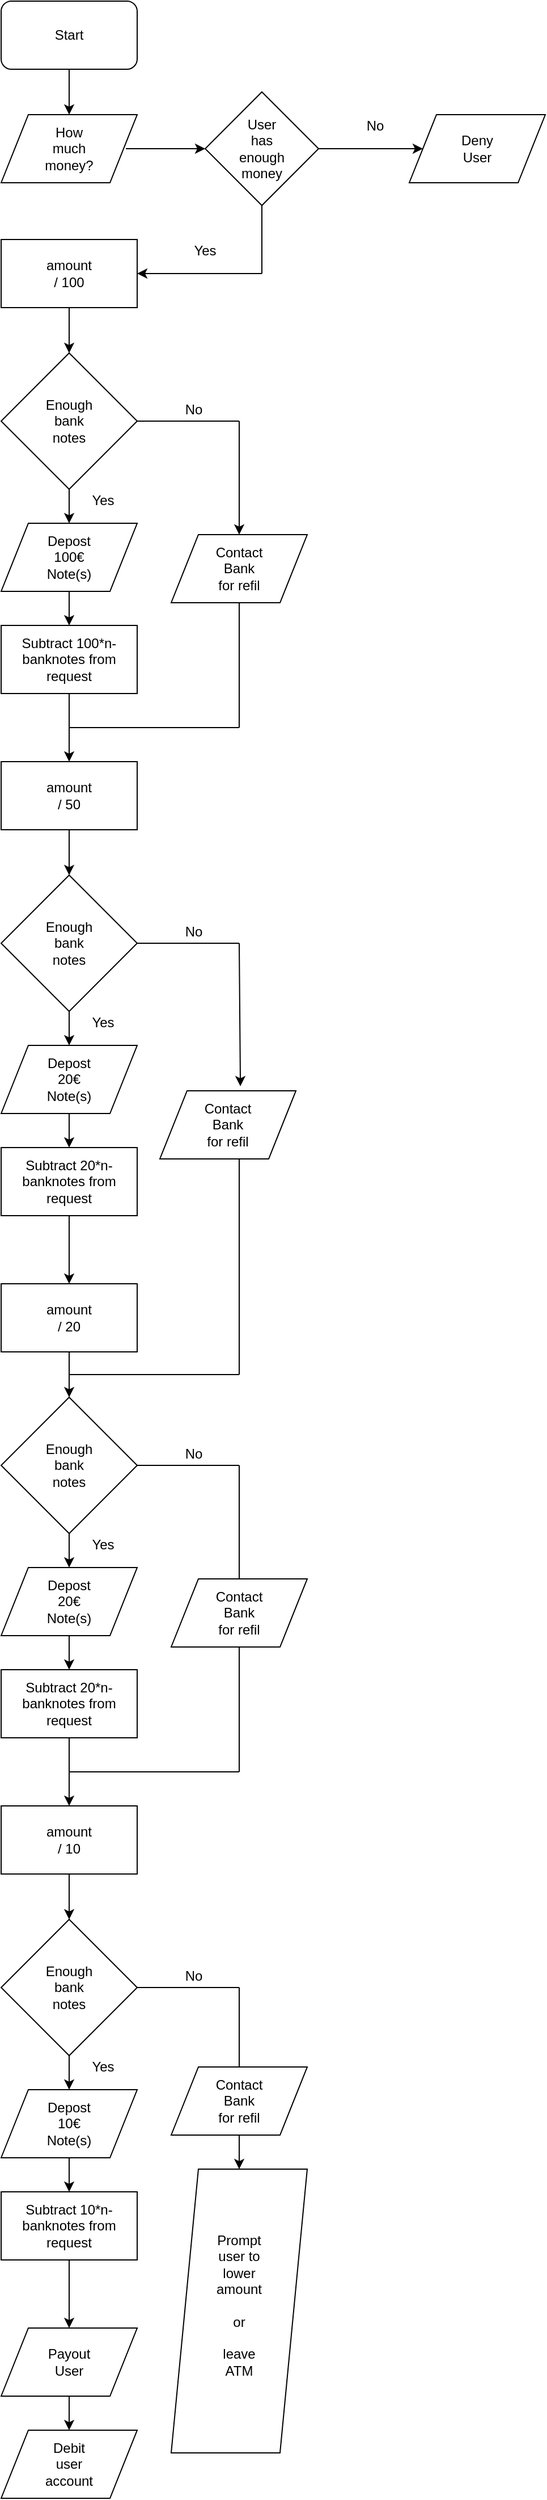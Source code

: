 <mxfile version="13.1.3" type="device"><diagram id="C5RBs43oDa-KdzZeNtuy" name="Page-1"><mxGraphModel dx="1422" dy="746" grid="1" gridSize="10" guides="1" tooltips="1" connect="1" arrows="1" fold="1" page="1" pageScale="1" pageWidth="827" pageHeight="1169" math="0" shadow="0"><root><mxCell id="WIyWlLk6GJQsqaUBKTNV-0"/><mxCell id="WIyWlLk6GJQsqaUBKTNV-1" parent="WIyWlLk6GJQsqaUBKTNV-0"/><mxCell id="HFtEZdZ-uVGJktcMZU5A-1" value="&lt;div&gt;Start&lt;/div&gt;" style="rounded=1;whiteSpace=wrap;html=1;" vertex="1" parent="WIyWlLk6GJQsqaUBKTNV-1"><mxGeometry x="60" y="20" width="120" height="60" as="geometry"/></mxCell><mxCell id="HFtEZdZ-uVGJktcMZU5A-2" value="" style="shape=parallelogram;perimeter=parallelogramPerimeter;whiteSpace=wrap;html=1;" vertex="1" parent="WIyWlLk6GJQsqaUBKTNV-1"><mxGeometry x="60" y="120" width="120" height="60" as="geometry"/></mxCell><mxCell id="HFtEZdZ-uVGJktcMZU5A-3" value="" style="endArrow=classic;html=1;entryX=0.5;entryY=0;entryDx=0;entryDy=0;" edge="1" parent="WIyWlLk6GJQsqaUBKTNV-1" target="HFtEZdZ-uVGJktcMZU5A-2"><mxGeometry width="50" height="50" relative="1" as="geometry"><mxPoint x="120" y="80" as="sourcePoint"/><mxPoint x="170" y="30" as="targetPoint"/></mxGeometry></mxCell><mxCell id="HFtEZdZ-uVGJktcMZU5A-4" value="How much money?" style="text;html=1;strokeColor=none;fillColor=none;align=center;verticalAlign=middle;whiteSpace=wrap;rounded=0;" vertex="1" parent="WIyWlLk6GJQsqaUBKTNV-1"><mxGeometry x="100" y="140" width="40" height="20" as="geometry"/></mxCell><mxCell id="HFtEZdZ-uVGJktcMZU5A-5" value="" style="rounded=0;whiteSpace=wrap;html=1;" vertex="1" parent="WIyWlLk6GJQsqaUBKTNV-1"><mxGeometry x="60" y="230" width="120" height="60" as="geometry"/></mxCell><mxCell id="HFtEZdZ-uVGJktcMZU5A-6" value="" style="endArrow=classic;html=1;" edge="1" parent="WIyWlLk6GJQsqaUBKTNV-1" target="HFtEZdZ-uVGJktcMZU5A-5"><mxGeometry width="50" height="50" relative="1" as="geometry"><mxPoint x="290" y="260" as="sourcePoint"/><mxPoint x="170" y="130" as="targetPoint"/></mxGeometry></mxCell><mxCell id="HFtEZdZ-uVGJktcMZU5A-7" value="amount / 100" style="text;html=1;strokeColor=none;fillColor=none;align=center;verticalAlign=middle;whiteSpace=wrap;rounded=0;" vertex="1" parent="WIyWlLk6GJQsqaUBKTNV-1"><mxGeometry x="100" y="250" width="40" height="20" as="geometry"/></mxCell><mxCell id="HFtEZdZ-uVGJktcMZU5A-8" value="" style="rhombus;whiteSpace=wrap;html=1;" vertex="1" parent="WIyWlLk6GJQsqaUBKTNV-1"><mxGeometry x="60" y="330" width="120" height="120" as="geometry"/></mxCell><mxCell id="HFtEZdZ-uVGJktcMZU5A-9" value="Enough bank notes" style="text;html=1;strokeColor=none;fillColor=none;align=center;verticalAlign=middle;whiteSpace=wrap;rounded=0;" vertex="1" parent="WIyWlLk6GJQsqaUBKTNV-1"><mxGeometry x="100" y="380" width="40" height="20" as="geometry"/></mxCell><mxCell id="HFtEZdZ-uVGJktcMZU5A-10" value="" style="endArrow=classic;html=1;entryX=0.5;entryY=0;entryDx=0;entryDy=0;" edge="1" parent="WIyWlLk6GJQsqaUBKTNV-1" target="HFtEZdZ-uVGJktcMZU5A-8"><mxGeometry width="50" height="50" relative="1" as="geometry"><mxPoint x="120" y="290" as="sourcePoint"/><mxPoint x="170" y="240" as="targetPoint"/></mxGeometry></mxCell><mxCell id="HFtEZdZ-uVGJktcMZU5A-11" value="" style="shape=parallelogram;perimeter=parallelogramPerimeter;whiteSpace=wrap;html=1;" vertex="1" parent="WIyWlLk6GJQsqaUBKTNV-1"><mxGeometry x="60" y="480" width="120" height="60" as="geometry"/></mxCell><mxCell id="HFtEZdZ-uVGJktcMZU5A-12" value="" style="endArrow=classic;html=1;entryX=0.5;entryY=0;entryDx=0;entryDy=0;" edge="1" parent="WIyWlLk6GJQsqaUBKTNV-1" target="HFtEZdZ-uVGJktcMZU5A-11"><mxGeometry width="50" height="50" relative="1" as="geometry"><mxPoint x="120" y="450" as="sourcePoint"/><mxPoint x="170" y="400" as="targetPoint"/></mxGeometry></mxCell><mxCell id="HFtEZdZ-uVGJktcMZU5A-13" value="&lt;div&gt;Depost&lt;/div&gt;&lt;div&gt;100€&lt;/div&gt;&lt;div&gt;Note(s)&lt;br&gt;&lt;/div&gt;" style="text;html=1;strokeColor=none;fillColor=none;align=center;verticalAlign=middle;whiteSpace=wrap;rounded=0;" vertex="1" parent="WIyWlLk6GJQsqaUBKTNV-1"><mxGeometry x="100" y="500" width="40" height="20" as="geometry"/></mxCell><mxCell id="HFtEZdZ-uVGJktcMZU5A-14" value="Yes" style="text;html=1;strokeColor=none;fillColor=none;align=center;verticalAlign=middle;whiteSpace=wrap;rounded=0;" vertex="1" parent="WIyWlLk6GJQsqaUBKTNV-1"><mxGeometry x="130" y="450" width="40" height="20" as="geometry"/></mxCell><mxCell id="HFtEZdZ-uVGJktcMZU5A-25" value="" style="endArrow=none;html=1;" edge="1" parent="WIyWlLk6GJQsqaUBKTNV-1"><mxGeometry width="50" height="50" relative="1" as="geometry"><mxPoint x="180" y="390" as="sourcePoint"/><mxPoint x="270" y="390" as="targetPoint"/></mxGeometry></mxCell><mxCell id="HFtEZdZ-uVGJktcMZU5A-26" value="No" style="text;html=1;strokeColor=none;fillColor=none;align=center;verticalAlign=middle;whiteSpace=wrap;rounded=0;" vertex="1" parent="WIyWlLk6GJQsqaUBKTNV-1"><mxGeometry x="210" y="370" width="40" height="20" as="geometry"/></mxCell><mxCell id="HFtEZdZ-uVGJktcMZU5A-27" value="Subtract 100*n-banknotes from request" style="rounded=0;whiteSpace=wrap;html=1;" vertex="1" parent="WIyWlLk6GJQsqaUBKTNV-1"><mxGeometry x="60" y="570" width="120" height="60" as="geometry"/></mxCell><mxCell id="HFtEZdZ-uVGJktcMZU5A-28" value="" style="endArrow=classic;html=1;entryX=0.5;entryY=0;entryDx=0;entryDy=0;" edge="1" parent="WIyWlLk6GJQsqaUBKTNV-1" target="HFtEZdZ-uVGJktcMZU5A-27"><mxGeometry width="50" height="50" relative="1" as="geometry"><mxPoint x="120" y="540" as="sourcePoint"/><mxPoint x="170" y="490" as="targetPoint"/></mxGeometry></mxCell><mxCell id="HFtEZdZ-uVGJktcMZU5A-30" value="" style="endArrow=classic;html=1;" edge="1" parent="WIyWlLk6GJQsqaUBKTNV-1"><mxGeometry width="50" height="50" relative="1" as="geometry"><mxPoint x="120" y="630" as="sourcePoint"/><mxPoint x="120" y="690" as="targetPoint"/></mxGeometry></mxCell><mxCell id="HFtEZdZ-uVGJktcMZU5A-31" value="" style="rounded=0;whiteSpace=wrap;html=1;" vertex="1" parent="WIyWlLk6GJQsqaUBKTNV-1"><mxGeometry x="60" y="690" width="120" height="60" as="geometry"/></mxCell><mxCell id="HFtEZdZ-uVGJktcMZU5A-32" value="amount / 50" style="text;html=1;strokeColor=none;fillColor=none;align=center;verticalAlign=middle;whiteSpace=wrap;rounded=0;" vertex="1" parent="WIyWlLk6GJQsqaUBKTNV-1"><mxGeometry x="100" y="710" width="40" height="20" as="geometry"/></mxCell><mxCell id="HFtEZdZ-uVGJktcMZU5A-33" value="" style="rhombus;whiteSpace=wrap;html=1;" vertex="1" parent="WIyWlLk6GJQsqaUBKTNV-1"><mxGeometry x="60" y="790" width="120" height="120" as="geometry"/></mxCell><mxCell id="HFtEZdZ-uVGJktcMZU5A-34" value="Enough bank notes" style="text;html=1;strokeColor=none;fillColor=none;align=center;verticalAlign=middle;whiteSpace=wrap;rounded=0;" vertex="1" parent="WIyWlLk6GJQsqaUBKTNV-1"><mxGeometry x="100" y="840" width="40" height="20" as="geometry"/></mxCell><mxCell id="HFtEZdZ-uVGJktcMZU5A-35" value="" style="endArrow=classic;html=1;entryX=0.5;entryY=0;entryDx=0;entryDy=0;" edge="1" parent="WIyWlLk6GJQsqaUBKTNV-1" target="HFtEZdZ-uVGJktcMZU5A-33"><mxGeometry width="50" height="50" relative="1" as="geometry"><mxPoint x="120" y="750" as="sourcePoint"/><mxPoint x="170" y="700" as="targetPoint"/></mxGeometry></mxCell><mxCell id="HFtEZdZ-uVGJktcMZU5A-36" value="" style="shape=parallelogram;perimeter=parallelogramPerimeter;whiteSpace=wrap;html=1;" vertex="1" parent="WIyWlLk6GJQsqaUBKTNV-1"><mxGeometry x="60" y="940" width="120" height="60" as="geometry"/></mxCell><mxCell id="HFtEZdZ-uVGJktcMZU5A-37" value="" style="endArrow=classic;html=1;entryX=0.5;entryY=0;entryDx=0;entryDy=0;" edge="1" parent="WIyWlLk6GJQsqaUBKTNV-1" target="HFtEZdZ-uVGJktcMZU5A-36"><mxGeometry width="50" height="50" relative="1" as="geometry"><mxPoint x="120" y="910" as="sourcePoint"/><mxPoint x="170" y="860" as="targetPoint"/></mxGeometry></mxCell><mxCell id="HFtEZdZ-uVGJktcMZU5A-38" value="&lt;div&gt;Depost&lt;/div&gt;&lt;div&gt;20€&lt;/div&gt;&lt;div&gt;Note(s)&lt;br&gt;&lt;/div&gt;" style="text;html=1;strokeColor=none;fillColor=none;align=center;verticalAlign=middle;whiteSpace=wrap;rounded=0;" vertex="1" parent="WIyWlLk6GJQsqaUBKTNV-1"><mxGeometry x="100" y="960" width="40" height="20" as="geometry"/></mxCell><mxCell id="HFtEZdZ-uVGJktcMZU5A-39" value="Yes" style="text;html=1;strokeColor=none;fillColor=none;align=center;verticalAlign=middle;whiteSpace=wrap;rounded=0;" vertex="1" parent="WIyWlLk6GJQsqaUBKTNV-1"><mxGeometry x="130" y="910" width="40" height="20" as="geometry"/></mxCell><mxCell id="HFtEZdZ-uVGJktcMZU5A-40" value="" style="endArrow=none;html=1;" edge="1" parent="WIyWlLk6GJQsqaUBKTNV-1"><mxGeometry width="50" height="50" relative="1" as="geometry"><mxPoint x="180" y="850" as="sourcePoint"/><mxPoint x="270" y="850" as="targetPoint"/></mxGeometry></mxCell><mxCell id="HFtEZdZ-uVGJktcMZU5A-41" value="No" style="text;html=1;strokeColor=none;fillColor=none;align=center;verticalAlign=middle;whiteSpace=wrap;rounded=0;" vertex="1" parent="WIyWlLk6GJQsqaUBKTNV-1"><mxGeometry x="210" y="830" width="40" height="20" as="geometry"/></mxCell><mxCell id="HFtEZdZ-uVGJktcMZU5A-42" value="Subtract 20*n-banknotes from request" style="rounded=0;whiteSpace=wrap;html=1;" vertex="1" parent="WIyWlLk6GJQsqaUBKTNV-1"><mxGeometry x="60" y="1030" width="120" height="60" as="geometry"/></mxCell><mxCell id="HFtEZdZ-uVGJktcMZU5A-43" value="" style="endArrow=classic;html=1;entryX=0.5;entryY=0;entryDx=0;entryDy=0;" edge="1" parent="WIyWlLk6GJQsqaUBKTNV-1" target="HFtEZdZ-uVGJktcMZU5A-42"><mxGeometry width="50" height="50" relative="1" as="geometry"><mxPoint x="120" y="1000" as="sourcePoint"/><mxPoint x="170" y="950" as="targetPoint"/></mxGeometry></mxCell><mxCell id="HFtEZdZ-uVGJktcMZU5A-45" value="" style="endArrow=classic;html=1;" edge="1" parent="WIyWlLk6GJQsqaUBKTNV-1"><mxGeometry width="50" height="50" relative="1" as="geometry"><mxPoint x="120" y="1090" as="sourcePoint"/><mxPoint x="120" y="1150" as="targetPoint"/></mxGeometry></mxCell><mxCell id="HFtEZdZ-uVGJktcMZU5A-47" value="" style="endArrow=none;html=1;" edge="1" parent="WIyWlLk6GJQsqaUBKTNV-1"><mxGeometry width="50" height="50" relative="1" as="geometry"><mxPoint x="120" y="660" as="sourcePoint"/><mxPoint x="270" y="660" as="targetPoint"/></mxGeometry></mxCell><mxCell id="HFtEZdZ-uVGJktcMZU5A-48" value="" style="rounded=0;whiteSpace=wrap;html=1;" vertex="1" parent="WIyWlLk6GJQsqaUBKTNV-1"><mxGeometry x="60" y="1150" width="120" height="60" as="geometry"/></mxCell><mxCell id="HFtEZdZ-uVGJktcMZU5A-49" value="amount / 20" style="text;html=1;strokeColor=none;fillColor=none;align=center;verticalAlign=middle;whiteSpace=wrap;rounded=0;" vertex="1" parent="WIyWlLk6GJQsqaUBKTNV-1"><mxGeometry x="100" y="1170" width="40" height="20" as="geometry"/></mxCell><mxCell id="HFtEZdZ-uVGJktcMZU5A-50" value="" style="rhombus;whiteSpace=wrap;html=1;" vertex="1" parent="WIyWlLk6GJQsqaUBKTNV-1"><mxGeometry x="60" y="1250" width="120" height="120" as="geometry"/></mxCell><mxCell id="HFtEZdZ-uVGJktcMZU5A-51" value="Enough bank notes" style="text;html=1;strokeColor=none;fillColor=none;align=center;verticalAlign=middle;whiteSpace=wrap;rounded=0;" vertex="1" parent="WIyWlLk6GJQsqaUBKTNV-1"><mxGeometry x="100" y="1300" width="40" height="20" as="geometry"/></mxCell><mxCell id="HFtEZdZ-uVGJktcMZU5A-52" value="" style="endArrow=classic;html=1;entryX=0.5;entryY=0;entryDx=0;entryDy=0;" edge="1" parent="WIyWlLk6GJQsqaUBKTNV-1" target="HFtEZdZ-uVGJktcMZU5A-50"><mxGeometry width="50" height="50" relative="1" as="geometry"><mxPoint x="120" y="1210" as="sourcePoint"/><mxPoint x="170" y="1160" as="targetPoint"/></mxGeometry></mxCell><mxCell id="HFtEZdZ-uVGJktcMZU5A-53" value="" style="shape=parallelogram;perimeter=parallelogramPerimeter;whiteSpace=wrap;html=1;" vertex="1" parent="WIyWlLk6GJQsqaUBKTNV-1"><mxGeometry x="60" y="1400" width="120" height="60" as="geometry"/></mxCell><mxCell id="HFtEZdZ-uVGJktcMZU5A-54" value="" style="endArrow=classic;html=1;entryX=0.5;entryY=0;entryDx=0;entryDy=0;" edge="1" parent="WIyWlLk6GJQsqaUBKTNV-1" target="HFtEZdZ-uVGJktcMZU5A-53"><mxGeometry width="50" height="50" relative="1" as="geometry"><mxPoint x="120" y="1370" as="sourcePoint"/><mxPoint x="170" y="1320" as="targetPoint"/></mxGeometry></mxCell><mxCell id="HFtEZdZ-uVGJktcMZU5A-55" value="&lt;div&gt;Depost&lt;/div&gt;&lt;div&gt;20€&lt;/div&gt;&lt;div&gt;Note(s)&lt;br&gt;&lt;/div&gt;" style="text;html=1;strokeColor=none;fillColor=none;align=center;verticalAlign=middle;whiteSpace=wrap;rounded=0;" vertex="1" parent="WIyWlLk6GJQsqaUBKTNV-1"><mxGeometry x="100" y="1420" width="40" height="20" as="geometry"/></mxCell><mxCell id="HFtEZdZ-uVGJktcMZU5A-56" value="Yes" style="text;html=1;strokeColor=none;fillColor=none;align=center;verticalAlign=middle;whiteSpace=wrap;rounded=0;" vertex="1" parent="WIyWlLk6GJQsqaUBKTNV-1"><mxGeometry x="130" y="1370" width="40" height="20" as="geometry"/></mxCell><mxCell id="HFtEZdZ-uVGJktcMZU5A-57" value="" style="endArrow=none;html=1;" edge="1" parent="WIyWlLk6GJQsqaUBKTNV-1"><mxGeometry width="50" height="50" relative="1" as="geometry"><mxPoint x="180" y="1310" as="sourcePoint"/><mxPoint x="270" y="1310" as="targetPoint"/></mxGeometry></mxCell><mxCell id="HFtEZdZ-uVGJktcMZU5A-58" value="No" style="text;html=1;strokeColor=none;fillColor=none;align=center;verticalAlign=middle;whiteSpace=wrap;rounded=0;" vertex="1" parent="WIyWlLk6GJQsqaUBKTNV-1"><mxGeometry x="210" y="1290" width="40" height="20" as="geometry"/></mxCell><mxCell id="HFtEZdZ-uVGJktcMZU5A-59" value="Subtract 20*n-banknotes from request" style="rounded=0;whiteSpace=wrap;html=1;" vertex="1" parent="WIyWlLk6GJQsqaUBKTNV-1"><mxGeometry x="60" y="1490" width="120" height="60" as="geometry"/></mxCell><mxCell id="HFtEZdZ-uVGJktcMZU5A-60" value="" style="endArrow=classic;html=1;entryX=0.5;entryY=0;entryDx=0;entryDy=0;" edge="1" parent="WIyWlLk6GJQsqaUBKTNV-1" target="HFtEZdZ-uVGJktcMZU5A-59"><mxGeometry width="50" height="50" relative="1" as="geometry"><mxPoint x="120" y="1460" as="sourcePoint"/><mxPoint x="170" y="1410" as="targetPoint"/></mxGeometry></mxCell><mxCell id="HFtEZdZ-uVGJktcMZU5A-62" value="" style="endArrow=classic;html=1;" edge="1" parent="WIyWlLk6GJQsqaUBKTNV-1"><mxGeometry width="50" height="50" relative="1" as="geometry"><mxPoint x="120" y="1550" as="sourcePoint"/><mxPoint x="120" y="1610" as="targetPoint"/></mxGeometry></mxCell><mxCell id="HFtEZdZ-uVGJktcMZU5A-63" value="" style="endArrow=none;html=1;" edge="1" parent="WIyWlLk6GJQsqaUBKTNV-1"><mxGeometry width="50" height="50" relative="1" as="geometry"><mxPoint x="120" y="1230" as="sourcePoint"/><mxPoint x="270" y="1230" as="targetPoint"/></mxGeometry></mxCell><mxCell id="HFtEZdZ-uVGJktcMZU5A-64" value="" style="rounded=0;whiteSpace=wrap;html=1;" vertex="1" parent="WIyWlLk6GJQsqaUBKTNV-1"><mxGeometry x="60" y="1610" width="120" height="60" as="geometry"/></mxCell><mxCell id="HFtEZdZ-uVGJktcMZU5A-65" value="amount / 10" style="text;html=1;strokeColor=none;fillColor=none;align=center;verticalAlign=middle;whiteSpace=wrap;rounded=0;" vertex="1" parent="WIyWlLk6GJQsqaUBKTNV-1"><mxGeometry x="100" y="1630" width="40" height="20" as="geometry"/></mxCell><mxCell id="HFtEZdZ-uVGJktcMZU5A-66" value="" style="rhombus;whiteSpace=wrap;html=1;" vertex="1" parent="WIyWlLk6GJQsqaUBKTNV-1"><mxGeometry x="60" y="1710" width="120" height="120" as="geometry"/></mxCell><mxCell id="HFtEZdZ-uVGJktcMZU5A-67" value="Enough bank notes" style="text;html=1;strokeColor=none;fillColor=none;align=center;verticalAlign=middle;whiteSpace=wrap;rounded=0;" vertex="1" parent="WIyWlLk6GJQsqaUBKTNV-1"><mxGeometry x="100" y="1760" width="40" height="20" as="geometry"/></mxCell><mxCell id="HFtEZdZ-uVGJktcMZU5A-68" value="" style="endArrow=classic;html=1;entryX=0.5;entryY=0;entryDx=0;entryDy=0;" edge="1" parent="WIyWlLk6GJQsqaUBKTNV-1" target="HFtEZdZ-uVGJktcMZU5A-66"><mxGeometry width="50" height="50" relative="1" as="geometry"><mxPoint x="120" y="1670" as="sourcePoint"/><mxPoint x="170" y="1620" as="targetPoint"/></mxGeometry></mxCell><mxCell id="HFtEZdZ-uVGJktcMZU5A-69" value="" style="shape=parallelogram;perimeter=parallelogramPerimeter;whiteSpace=wrap;html=1;" vertex="1" parent="WIyWlLk6GJQsqaUBKTNV-1"><mxGeometry x="60" y="1860" width="120" height="60" as="geometry"/></mxCell><mxCell id="HFtEZdZ-uVGJktcMZU5A-70" value="" style="endArrow=classic;html=1;entryX=0.5;entryY=0;entryDx=0;entryDy=0;" edge="1" parent="WIyWlLk6GJQsqaUBKTNV-1" target="HFtEZdZ-uVGJktcMZU5A-69"><mxGeometry width="50" height="50" relative="1" as="geometry"><mxPoint x="120" y="1830" as="sourcePoint"/><mxPoint x="170" y="1780" as="targetPoint"/></mxGeometry></mxCell><mxCell id="HFtEZdZ-uVGJktcMZU5A-71" value="&lt;div&gt;Depost&lt;/div&gt;&lt;div&gt;10€&lt;/div&gt;&lt;div&gt;Note(s)&lt;br&gt;&lt;/div&gt;" style="text;html=1;strokeColor=none;fillColor=none;align=center;verticalAlign=middle;whiteSpace=wrap;rounded=0;" vertex="1" parent="WIyWlLk6GJQsqaUBKTNV-1"><mxGeometry x="100" y="1880" width="40" height="20" as="geometry"/></mxCell><mxCell id="HFtEZdZ-uVGJktcMZU5A-72" value="Yes" style="text;html=1;strokeColor=none;fillColor=none;align=center;verticalAlign=middle;whiteSpace=wrap;rounded=0;" vertex="1" parent="WIyWlLk6GJQsqaUBKTNV-1"><mxGeometry x="130" y="1830" width="40" height="20" as="geometry"/></mxCell><mxCell id="HFtEZdZ-uVGJktcMZU5A-73" value="" style="endArrow=none;html=1;" edge="1" parent="WIyWlLk6GJQsqaUBKTNV-1"><mxGeometry width="50" height="50" relative="1" as="geometry"><mxPoint x="180" y="1770" as="sourcePoint"/><mxPoint x="270" y="1770" as="targetPoint"/></mxGeometry></mxCell><mxCell id="HFtEZdZ-uVGJktcMZU5A-74" value="No" style="text;html=1;strokeColor=none;fillColor=none;align=center;verticalAlign=middle;whiteSpace=wrap;rounded=0;" vertex="1" parent="WIyWlLk6GJQsqaUBKTNV-1"><mxGeometry x="210" y="1750" width="40" height="20" as="geometry"/></mxCell><mxCell id="HFtEZdZ-uVGJktcMZU5A-75" value="Subtract 10*n-banknotes from request" style="rounded=0;whiteSpace=wrap;html=1;" vertex="1" parent="WIyWlLk6GJQsqaUBKTNV-1"><mxGeometry x="60" y="1950" width="120" height="60" as="geometry"/></mxCell><mxCell id="HFtEZdZ-uVGJktcMZU5A-76" value="" style="endArrow=classic;html=1;entryX=0.5;entryY=0;entryDx=0;entryDy=0;" edge="1" parent="WIyWlLk6GJQsqaUBKTNV-1" target="HFtEZdZ-uVGJktcMZU5A-75"><mxGeometry width="50" height="50" relative="1" as="geometry"><mxPoint x="120" y="1920" as="sourcePoint"/><mxPoint x="170" y="1870" as="targetPoint"/></mxGeometry></mxCell><mxCell id="HFtEZdZ-uVGJktcMZU5A-77" value="" style="endArrow=none;html=1;" edge="1" parent="WIyWlLk6GJQsqaUBKTNV-1"><mxGeometry width="50" height="50" relative="1" as="geometry"><mxPoint x="270" y="1840" as="sourcePoint"/><mxPoint x="270" y="1770" as="targetPoint"/></mxGeometry></mxCell><mxCell id="HFtEZdZ-uVGJktcMZU5A-78" value="" style="endArrow=classic;html=1;" edge="1" parent="WIyWlLk6GJQsqaUBKTNV-1"><mxGeometry width="50" height="50" relative="1" as="geometry"><mxPoint x="120" y="2010" as="sourcePoint"/><mxPoint x="120" y="2070" as="targetPoint"/></mxGeometry></mxCell><mxCell id="HFtEZdZ-uVGJktcMZU5A-79" value="" style="endArrow=none;html=1;" edge="1" parent="WIyWlLk6GJQsqaUBKTNV-1"><mxGeometry width="50" height="50" relative="1" as="geometry"><mxPoint x="120" y="1580" as="sourcePoint"/><mxPoint x="270" y="1580" as="targetPoint"/></mxGeometry></mxCell><mxCell id="HFtEZdZ-uVGJktcMZU5A-80" value="&lt;div&gt;Payout&lt;/div&gt;&lt;div&gt;User&lt;br&gt;&lt;/div&gt;" style="shape=parallelogram;perimeter=parallelogramPerimeter;whiteSpace=wrap;html=1;" vertex="1" parent="WIyWlLk6GJQsqaUBKTNV-1"><mxGeometry x="60" y="2070" width="120" height="60" as="geometry"/></mxCell><mxCell id="HFtEZdZ-uVGJktcMZU5A-81" value="" style="endArrow=classic;html=1;" edge="1" parent="WIyWlLk6GJQsqaUBKTNV-1"><mxGeometry width="50" height="50" relative="1" as="geometry"><mxPoint x="120" y="2130" as="sourcePoint"/><mxPoint x="120" y="2160" as="targetPoint"/></mxGeometry></mxCell><mxCell id="HFtEZdZ-uVGJktcMZU5A-82" value="" style="shape=parallelogram;perimeter=parallelogramPerimeter;whiteSpace=wrap;html=1;" vertex="1" parent="WIyWlLk6GJQsqaUBKTNV-1"><mxGeometry x="60" y="2160" width="120" height="60" as="geometry"/></mxCell><mxCell id="HFtEZdZ-uVGJktcMZU5A-83" value="Debit user account" style="text;html=1;strokeColor=none;fillColor=none;align=center;verticalAlign=middle;whiteSpace=wrap;rounded=0;" vertex="1" parent="WIyWlLk6GJQsqaUBKTNV-1"><mxGeometry x="100" y="2180" width="40" height="20" as="geometry"/></mxCell><mxCell id="HFtEZdZ-uVGJktcMZU5A-84" value="" style="shape=parallelogram;perimeter=parallelogramPerimeter;whiteSpace=wrap;html=1;" vertex="1" parent="WIyWlLk6GJQsqaUBKTNV-1"><mxGeometry x="210" y="1840" width="120" height="60" as="geometry"/></mxCell><mxCell id="HFtEZdZ-uVGJktcMZU5A-85" value="&lt;div&gt;Contact&lt;/div&gt;&lt;div&gt;Bank&lt;/div&gt;&lt;div&gt;for refil&lt;br&gt;&lt;/div&gt;" style="text;html=1;strokeColor=none;fillColor=none;align=center;verticalAlign=middle;whiteSpace=wrap;rounded=0;" vertex="1" parent="WIyWlLk6GJQsqaUBKTNV-1"><mxGeometry x="250" y="1860" width="40" height="20" as="geometry"/></mxCell><mxCell id="HFtEZdZ-uVGJktcMZU5A-86" value="" style="rhombus;whiteSpace=wrap;html=1;" vertex="1" parent="WIyWlLk6GJQsqaUBKTNV-1"><mxGeometry x="240" y="100" width="100" height="100" as="geometry"/></mxCell><mxCell id="HFtEZdZ-uVGJktcMZU5A-87" value="&lt;div&gt;User has enough money&lt;/div&gt;" style="text;html=1;strokeColor=none;fillColor=none;align=center;verticalAlign=middle;whiteSpace=wrap;rounded=0;" vertex="1" parent="WIyWlLk6GJQsqaUBKTNV-1"><mxGeometry x="270" y="140" width="40" height="20" as="geometry"/></mxCell><mxCell id="HFtEZdZ-uVGJktcMZU5A-88" value="" style="endArrow=classic;html=1;entryX=0;entryY=0.5;entryDx=0;entryDy=0;" edge="1" parent="WIyWlLk6GJQsqaUBKTNV-1" target="HFtEZdZ-uVGJktcMZU5A-86"><mxGeometry width="50" height="50" relative="1" as="geometry"><mxPoint x="170" y="150" as="sourcePoint"/><mxPoint x="220" y="100" as="targetPoint"/></mxGeometry></mxCell><mxCell id="HFtEZdZ-uVGJktcMZU5A-89" value="" style="endArrow=none;html=1;" edge="1" parent="WIyWlLk6GJQsqaUBKTNV-1"><mxGeometry width="50" height="50" relative="1" as="geometry"><mxPoint x="290" y="260" as="sourcePoint"/><mxPoint x="290" y="200" as="targetPoint"/></mxGeometry></mxCell><mxCell id="HFtEZdZ-uVGJktcMZU5A-90" value="Yes" style="text;html=1;strokeColor=none;fillColor=none;align=center;verticalAlign=middle;whiteSpace=wrap;rounded=0;" vertex="1" parent="WIyWlLk6GJQsqaUBKTNV-1"><mxGeometry x="220" y="230" width="40" height="20" as="geometry"/></mxCell><mxCell id="HFtEZdZ-uVGJktcMZU5A-91" value="" style="shape=parallelogram;perimeter=parallelogramPerimeter;whiteSpace=wrap;html=1;" vertex="1" parent="WIyWlLk6GJQsqaUBKTNV-1"><mxGeometry x="420" y="120" width="120" height="60" as="geometry"/></mxCell><mxCell id="HFtEZdZ-uVGJktcMZU5A-92" value="Deny User" style="text;html=1;strokeColor=none;fillColor=none;align=center;verticalAlign=middle;whiteSpace=wrap;rounded=0;" vertex="1" parent="WIyWlLk6GJQsqaUBKTNV-1"><mxGeometry x="460" y="140" width="40" height="20" as="geometry"/></mxCell><mxCell id="HFtEZdZ-uVGJktcMZU5A-93" value="" style="endArrow=classic;html=1;entryX=0;entryY=0.5;entryDx=0;entryDy=0;" edge="1" parent="WIyWlLk6GJQsqaUBKTNV-1" target="HFtEZdZ-uVGJktcMZU5A-91"><mxGeometry width="50" height="50" relative="1" as="geometry"><mxPoint x="340" y="150" as="sourcePoint"/><mxPoint x="390" y="100" as="targetPoint"/></mxGeometry></mxCell><mxCell id="HFtEZdZ-uVGJktcMZU5A-94" value="No" style="text;html=1;strokeColor=none;fillColor=none;align=center;verticalAlign=middle;whiteSpace=wrap;rounded=0;" vertex="1" parent="WIyWlLk6GJQsqaUBKTNV-1"><mxGeometry x="370" y="120" width="40" height="20" as="geometry"/></mxCell><mxCell id="HFtEZdZ-uVGJktcMZU5A-95" value="" style="shape=parallelogram;perimeter=parallelogramPerimeter;whiteSpace=wrap;html=1;" vertex="1" parent="WIyWlLk6GJQsqaUBKTNV-1"><mxGeometry x="210" y="1410" width="120" height="60" as="geometry"/></mxCell><mxCell id="HFtEZdZ-uVGJktcMZU5A-96" value="&lt;div&gt;Contact&lt;/div&gt;&lt;div&gt;Bank&lt;/div&gt;&lt;div&gt;for refil&lt;br&gt;&lt;/div&gt;" style="text;html=1;strokeColor=none;fillColor=none;align=center;verticalAlign=middle;whiteSpace=wrap;rounded=0;" vertex="1" parent="WIyWlLk6GJQsqaUBKTNV-1"><mxGeometry x="250" y="1430" width="40" height="20" as="geometry"/></mxCell><mxCell id="HFtEZdZ-uVGJktcMZU5A-97" value="" style="endArrow=none;html=1;" edge="1" parent="WIyWlLk6GJQsqaUBKTNV-1" target="HFtEZdZ-uVGJktcMZU5A-95"><mxGeometry width="50" height="50" relative="1" as="geometry"><mxPoint x="270" y="1310" as="sourcePoint"/><mxPoint x="320" y="1260" as="targetPoint"/></mxGeometry></mxCell><mxCell id="HFtEZdZ-uVGJktcMZU5A-98" value="" style="endArrow=none;html=1;" edge="1" parent="WIyWlLk6GJQsqaUBKTNV-1"><mxGeometry width="50" height="50" relative="1" as="geometry"><mxPoint x="270" y="1580" as="sourcePoint"/><mxPoint x="270" y="1470" as="targetPoint"/></mxGeometry></mxCell><mxCell id="HFtEZdZ-uVGJktcMZU5A-99" value="" style="shape=parallelogram;perimeter=parallelogramPerimeter;whiteSpace=wrap;html=1;" vertex="1" parent="WIyWlLk6GJQsqaUBKTNV-1"><mxGeometry x="200" y="980" width="120" height="60" as="geometry"/></mxCell><mxCell id="HFtEZdZ-uVGJktcMZU5A-100" value="&lt;div&gt;Contact&lt;/div&gt;&lt;div&gt;Bank&lt;/div&gt;&lt;div&gt;for refil&lt;br&gt;&lt;/div&gt;" style="text;html=1;strokeColor=none;fillColor=none;align=center;verticalAlign=middle;whiteSpace=wrap;rounded=0;" vertex="1" parent="WIyWlLk6GJQsqaUBKTNV-1"><mxGeometry x="240" y="1000" width="40" height="20" as="geometry"/></mxCell><mxCell id="HFtEZdZ-uVGJktcMZU5A-101" value="" style="endArrow=classic;html=1;entryX=0.592;entryY=-0.067;entryDx=0;entryDy=0;entryPerimeter=0;" edge="1" parent="WIyWlLk6GJQsqaUBKTNV-1" target="HFtEZdZ-uVGJktcMZU5A-99"><mxGeometry width="50" height="50" relative="1" as="geometry"><mxPoint x="270" y="850" as="sourcePoint"/><mxPoint x="320" y="800" as="targetPoint"/></mxGeometry></mxCell><mxCell id="HFtEZdZ-uVGJktcMZU5A-102" value="" style="endArrow=none;html=1;" edge="1" parent="WIyWlLk6GJQsqaUBKTNV-1"><mxGeometry width="50" height="50" relative="1" as="geometry"><mxPoint x="270" y="1230" as="sourcePoint"/><mxPoint x="270" y="1040" as="targetPoint"/></mxGeometry></mxCell><mxCell id="HFtEZdZ-uVGJktcMZU5A-103" value="" style="shape=parallelogram;perimeter=parallelogramPerimeter;whiteSpace=wrap;html=1;" vertex="1" parent="WIyWlLk6GJQsqaUBKTNV-1"><mxGeometry x="210" y="490" width="120" height="60" as="geometry"/></mxCell><mxCell id="HFtEZdZ-uVGJktcMZU5A-104" value="&lt;div&gt;Contact&lt;/div&gt;&lt;div&gt;Bank&lt;/div&gt;&lt;div&gt;for refil&lt;br&gt;&lt;/div&gt;" style="text;html=1;strokeColor=none;fillColor=none;align=center;verticalAlign=middle;whiteSpace=wrap;rounded=0;" vertex="1" parent="WIyWlLk6GJQsqaUBKTNV-1"><mxGeometry x="250" y="510" width="40" height="20" as="geometry"/></mxCell><mxCell id="HFtEZdZ-uVGJktcMZU5A-106" value="" style="endArrow=classic;html=1;entryX=0.5;entryY=0;entryDx=0;entryDy=0;" edge="1" parent="WIyWlLk6GJQsqaUBKTNV-1" target="HFtEZdZ-uVGJktcMZU5A-103"><mxGeometry width="50" height="50" relative="1" as="geometry"><mxPoint x="270" y="390" as="sourcePoint"/><mxPoint x="320" y="340" as="targetPoint"/></mxGeometry></mxCell><mxCell id="HFtEZdZ-uVGJktcMZU5A-107" value="" style="endArrow=none;html=1;" edge="1" parent="WIyWlLk6GJQsqaUBKTNV-1"><mxGeometry width="50" height="50" relative="1" as="geometry"><mxPoint x="270" y="660" as="sourcePoint"/><mxPoint x="270" y="550" as="targetPoint"/></mxGeometry></mxCell><mxCell id="HFtEZdZ-uVGJktcMZU5A-108" value="" style="shape=parallelogram;perimeter=parallelogramPerimeter;whiteSpace=wrap;html=1;" vertex="1" parent="WIyWlLk6GJQsqaUBKTNV-1"><mxGeometry x="210" y="1930" width="120" height="250" as="geometry"/></mxCell><mxCell id="HFtEZdZ-uVGJktcMZU5A-109" value="&lt;div&gt;Prompt user to lower amount &lt;br&gt;&lt;/div&gt;&lt;div&gt;&lt;br&gt;&lt;/div&gt;&lt;div&gt;or&lt;/div&gt;&lt;div&gt;&lt;br&gt;&lt;/div&gt;&lt;div&gt;leave ATM&lt;br&gt;&lt;/div&gt;" style="text;html=1;strokeColor=none;fillColor=none;align=center;verticalAlign=middle;whiteSpace=wrap;rounded=0;" vertex="1" parent="WIyWlLk6GJQsqaUBKTNV-1"><mxGeometry x="250" y="2040" width="40" height="20" as="geometry"/></mxCell><mxCell id="HFtEZdZ-uVGJktcMZU5A-110" value="" style="endArrow=classic;html=1;entryX=0.5;entryY=0;entryDx=0;entryDy=0;" edge="1" parent="WIyWlLk6GJQsqaUBKTNV-1" target="HFtEZdZ-uVGJktcMZU5A-108"><mxGeometry width="50" height="50" relative="1" as="geometry"><mxPoint x="270" y="1900" as="sourcePoint"/><mxPoint x="320" y="1850" as="targetPoint"/></mxGeometry></mxCell></root></mxGraphModel></diagram></mxfile>